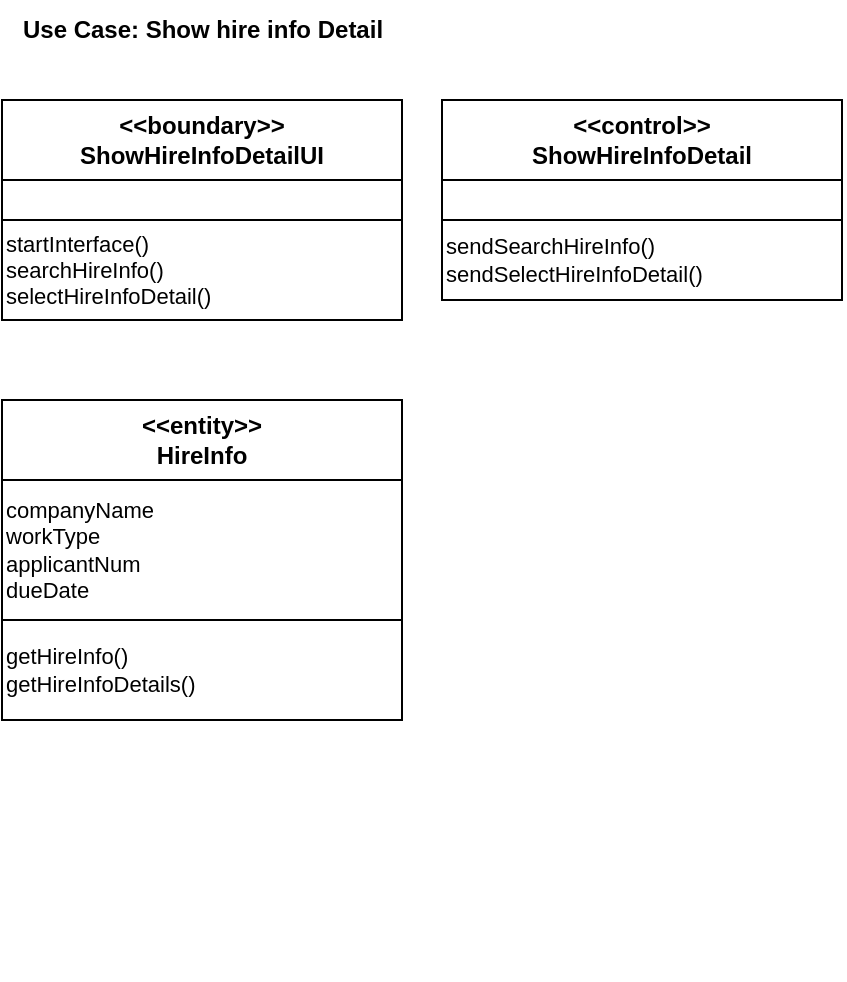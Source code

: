 <mxfile version="21.2.9" type="device">
  <diagram id="C5RBs43oDa-KdzZeNtuy" name="Page-1">
    <mxGraphModel dx="594" dy="1604" grid="1" gridSize="10" guides="1" tooltips="1" connect="1" arrows="1" fold="1" page="1" pageScale="1" pageWidth="827" pageHeight="1169" math="0" shadow="0">
      <root>
        <mxCell id="WIyWlLk6GJQsqaUBKTNV-0" />
        <mxCell id="WIyWlLk6GJQsqaUBKTNV-1" parent="WIyWlLk6GJQsqaUBKTNV-0" />
        <mxCell id="n34CAmfpiyMnHwQI43ut-0" value="&lt;b&gt;Use Case: Show hire info Detail&lt;/b&gt;" style="text;html=1;resizable=0;autosize=1;align=center;verticalAlign=middle;points=[];fillColor=none;strokeColor=none;rounded=0;" parent="WIyWlLk6GJQsqaUBKTNV-1" vertex="1">
          <mxGeometry x="40" y="10" width="200" height="30" as="geometry" />
        </mxCell>
        <mxCell id="7pnBDtsKowcjeVla5i2d-3" value="" style="group" parent="WIyWlLk6GJQsqaUBKTNV-1" vertex="1" connectable="0">
          <mxGeometry x="40" y="60" width="200" height="150" as="geometry" />
        </mxCell>
        <mxCell id="7pnBDtsKowcjeVla5i2d-8" value="" style="group" parent="7pnBDtsKowcjeVla5i2d-3" vertex="1" connectable="0">
          <mxGeometry width="200" height="150" as="geometry" />
        </mxCell>
        <mxCell id="7pnBDtsKowcjeVla5i2d-0" value="&amp;lt;&amp;lt;boundary&amp;gt;&amp;gt;&lt;br&gt;ShowHireInfoDetailUI" style="swimlane;whiteSpace=wrap;html=1;swimlaneLine=1;startSize=40;" parent="7pnBDtsKowcjeVla5i2d-8" vertex="1">
          <mxGeometry width="200" height="110" as="geometry">
            <mxRectangle x="100" y="100" width="140" height="40" as="alternateBounds" />
          </mxGeometry>
        </mxCell>
        <mxCell id="7pnBDtsKowcjeVla5i2d-1" value="startInterface()&lt;br&gt;searchHireInfo()&lt;br&gt;selectHireInfoDetail()" style="text;html=1;align=left;verticalAlign=middle;resizable=0;points=[];autosize=1;strokeColor=none;fillColor=none;fontSize=11;" parent="7pnBDtsKowcjeVla5i2d-0" vertex="1">
          <mxGeometry y="60" width="130" height="50" as="geometry" />
        </mxCell>
        <mxCell id="7pnBDtsKowcjeVla5i2d-2" value="" style="endArrow=none;html=1;rounded=0;fontSize=11;" parent="7pnBDtsKowcjeVla5i2d-0" edge="1">
          <mxGeometry width="50" height="50" relative="1" as="geometry">
            <mxPoint y="60" as="sourcePoint" />
            <mxPoint x="200" y="60" as="targetPoint" />
          </mxGeometry>
        </mxCell>
        <mxCell id="7pnBDtsKowcjeVla5i2d-9" value="" style="group" parent="WIyWlLk6GJQsqaUBKTNV-1" vertex="1" connectable="0">
          <mxGeometry x="260" y="60" width="200" height="150" as="geometry" />
        </mxCell>
        <mxCell id="7pnBDtsKowcjeVla5i2d-10" value="" style="group" parent="7pnBDtsKowcjeVla5i2d-9" vertex="1" connectable="0">
          <mxGeometry width="200" height="150" as="geometry" />
        </mxCell>
        <mxCell id="7pnBDtsKowcjeVla5i2d-11" value="&amp;lt;&amp;lt;control&amp;gt;&amp;gt;&lt;br&gt;ShowHireInfoDetail" style="swimlane;whiteSpace=wrap;html=1;swimlaneLine=1;startSize=40;" parent="7pnBDtsKowcjeVla5i2d-10" vertex="1">
          <mxGeometry width="200" height="100" as="geometry">
            <mxRectangle x="100" y="100" width="140" height="40" as="alternateBounds" />
          </mxGeometry>
        </mxCell>
        <mxCell id="7pnBDtsKowcjeVla5i2d-12" value="sendSearchHireInfo()&lt;br&gt;sendSelectHireInfoDetail()" style="text;html=1;align=left;verticalAlign=middle;resizable=0;points=[];autosize=1;strokeColor=none;fillColor=none;fontSize=11;" parent="7pnBDtsKowcjeVla5i2d-11" vertex="1">
          <mxGeometry y="60" width="150" height="40" as="geometry" />
        </mxCell>
        <mxCell id="7pnBDtsKowcjeVla5i2d-13" value="" style="endArrow=none;html=1;rounded=0;fontSize=11;" parent="7pnBDtsKowcjeVla5i2d-11" edge="1">
          <mxGeometry width="50" height="50" relative="1" as="geometry">
            <mxPoint y="60" as="sourcePoint" />
            <mxPoint x="200" y="60" as="targetPoint" />
          </mxGeometry>
        </mxCell>
        <mxCell id="7pnBDtsKowcjeVla5i2d-19" value="" style="group" parent="WIyWlLk6GJQsqaUBKTNV-1" vertex="1" connectable="0">
          <mxGeometry x="40" y="200" width="200" height="300" as="geometry" />
        </mxCell>
        <mxCell id="7pnBDtsKowcjeVla5i2d-20" value="" style="group" parent="7pnBDtsKowcjeVla5i2d-19" vertex="1" connectable="0">
          <mxGeometry width="200" height="300.0" as="geometry" />
        </mxCell>
        <mxCell id="7pnBDtsKowcjeVla5i2d-21" value="&amp;lt;&amp;lt;entity&amp;gt;&amp;gt;&lt;br&gt;HireInfo" style="swimlane;whiteSpace=wrap;html=1;swimlaneLine=1;startSize=40;" parent="7pnBDtsKowcjeVla5i2d-20" vertex="1">
          <mxGeometry y="10" width="200" height="160" as="geometry">
            <mxRectangle x="100" y="100" width="140" height="40" as="alternateBounds" />
          </mxGeometry>
        </mxCell>
        <mxCell id="7pnBDtsKowcjeVla5i2d-22" value="getHireInfo()&lt;br&gt;getHireInfoDetails()" style="text;html=1;align=left;verticalAlign=middle;resizable=0;points=[];autosize=1;strokeColor=none;fillColor=none;fontSize=11;" parent="7pnBDtsKowcjeVla5i2d-21" vertex="1">
          <mxGeometry y="115" width="120" height="40" as="geometry" />
        </mxCell>
        <mxCell id="7pnBDtsKowcjeVla5i2d-23" value="" style="endArrow=none;html=1;rounded=0;fontSize=11;" parent="7pnBDtsKowcjeVla5i2d-21" edge="1">
          <mxGeometry width="50" height="50" relative="1" as="geometry">
            <mxPoint y="110" as="sourcePoint" />
            <mxPoint x="200" y="110" as="targetPoint" />
          </mxGeometry>
        </mxCell>
        <mxCell id="7pnBDtsKowcjeVla5i2d-25" value="companyName&lt;br&gt;workType&lt;br&gt;applicantNum&lt;br&gt;dueDate" style="text;html=1;align=left;verticalAlign=middle;resizable=0;points=[];autosize=1;strokeColor=none;fillColor=none;fontSize=11;" parent="7pnBDtsKowcjeVla5i2d-21" vertex="1">
          <mxGeometry y="40" width="100" height="70" as="geometry" />
        </mxCell>
      </root>
    </mxGraphModel>
  </diagram>
</mxfile>

